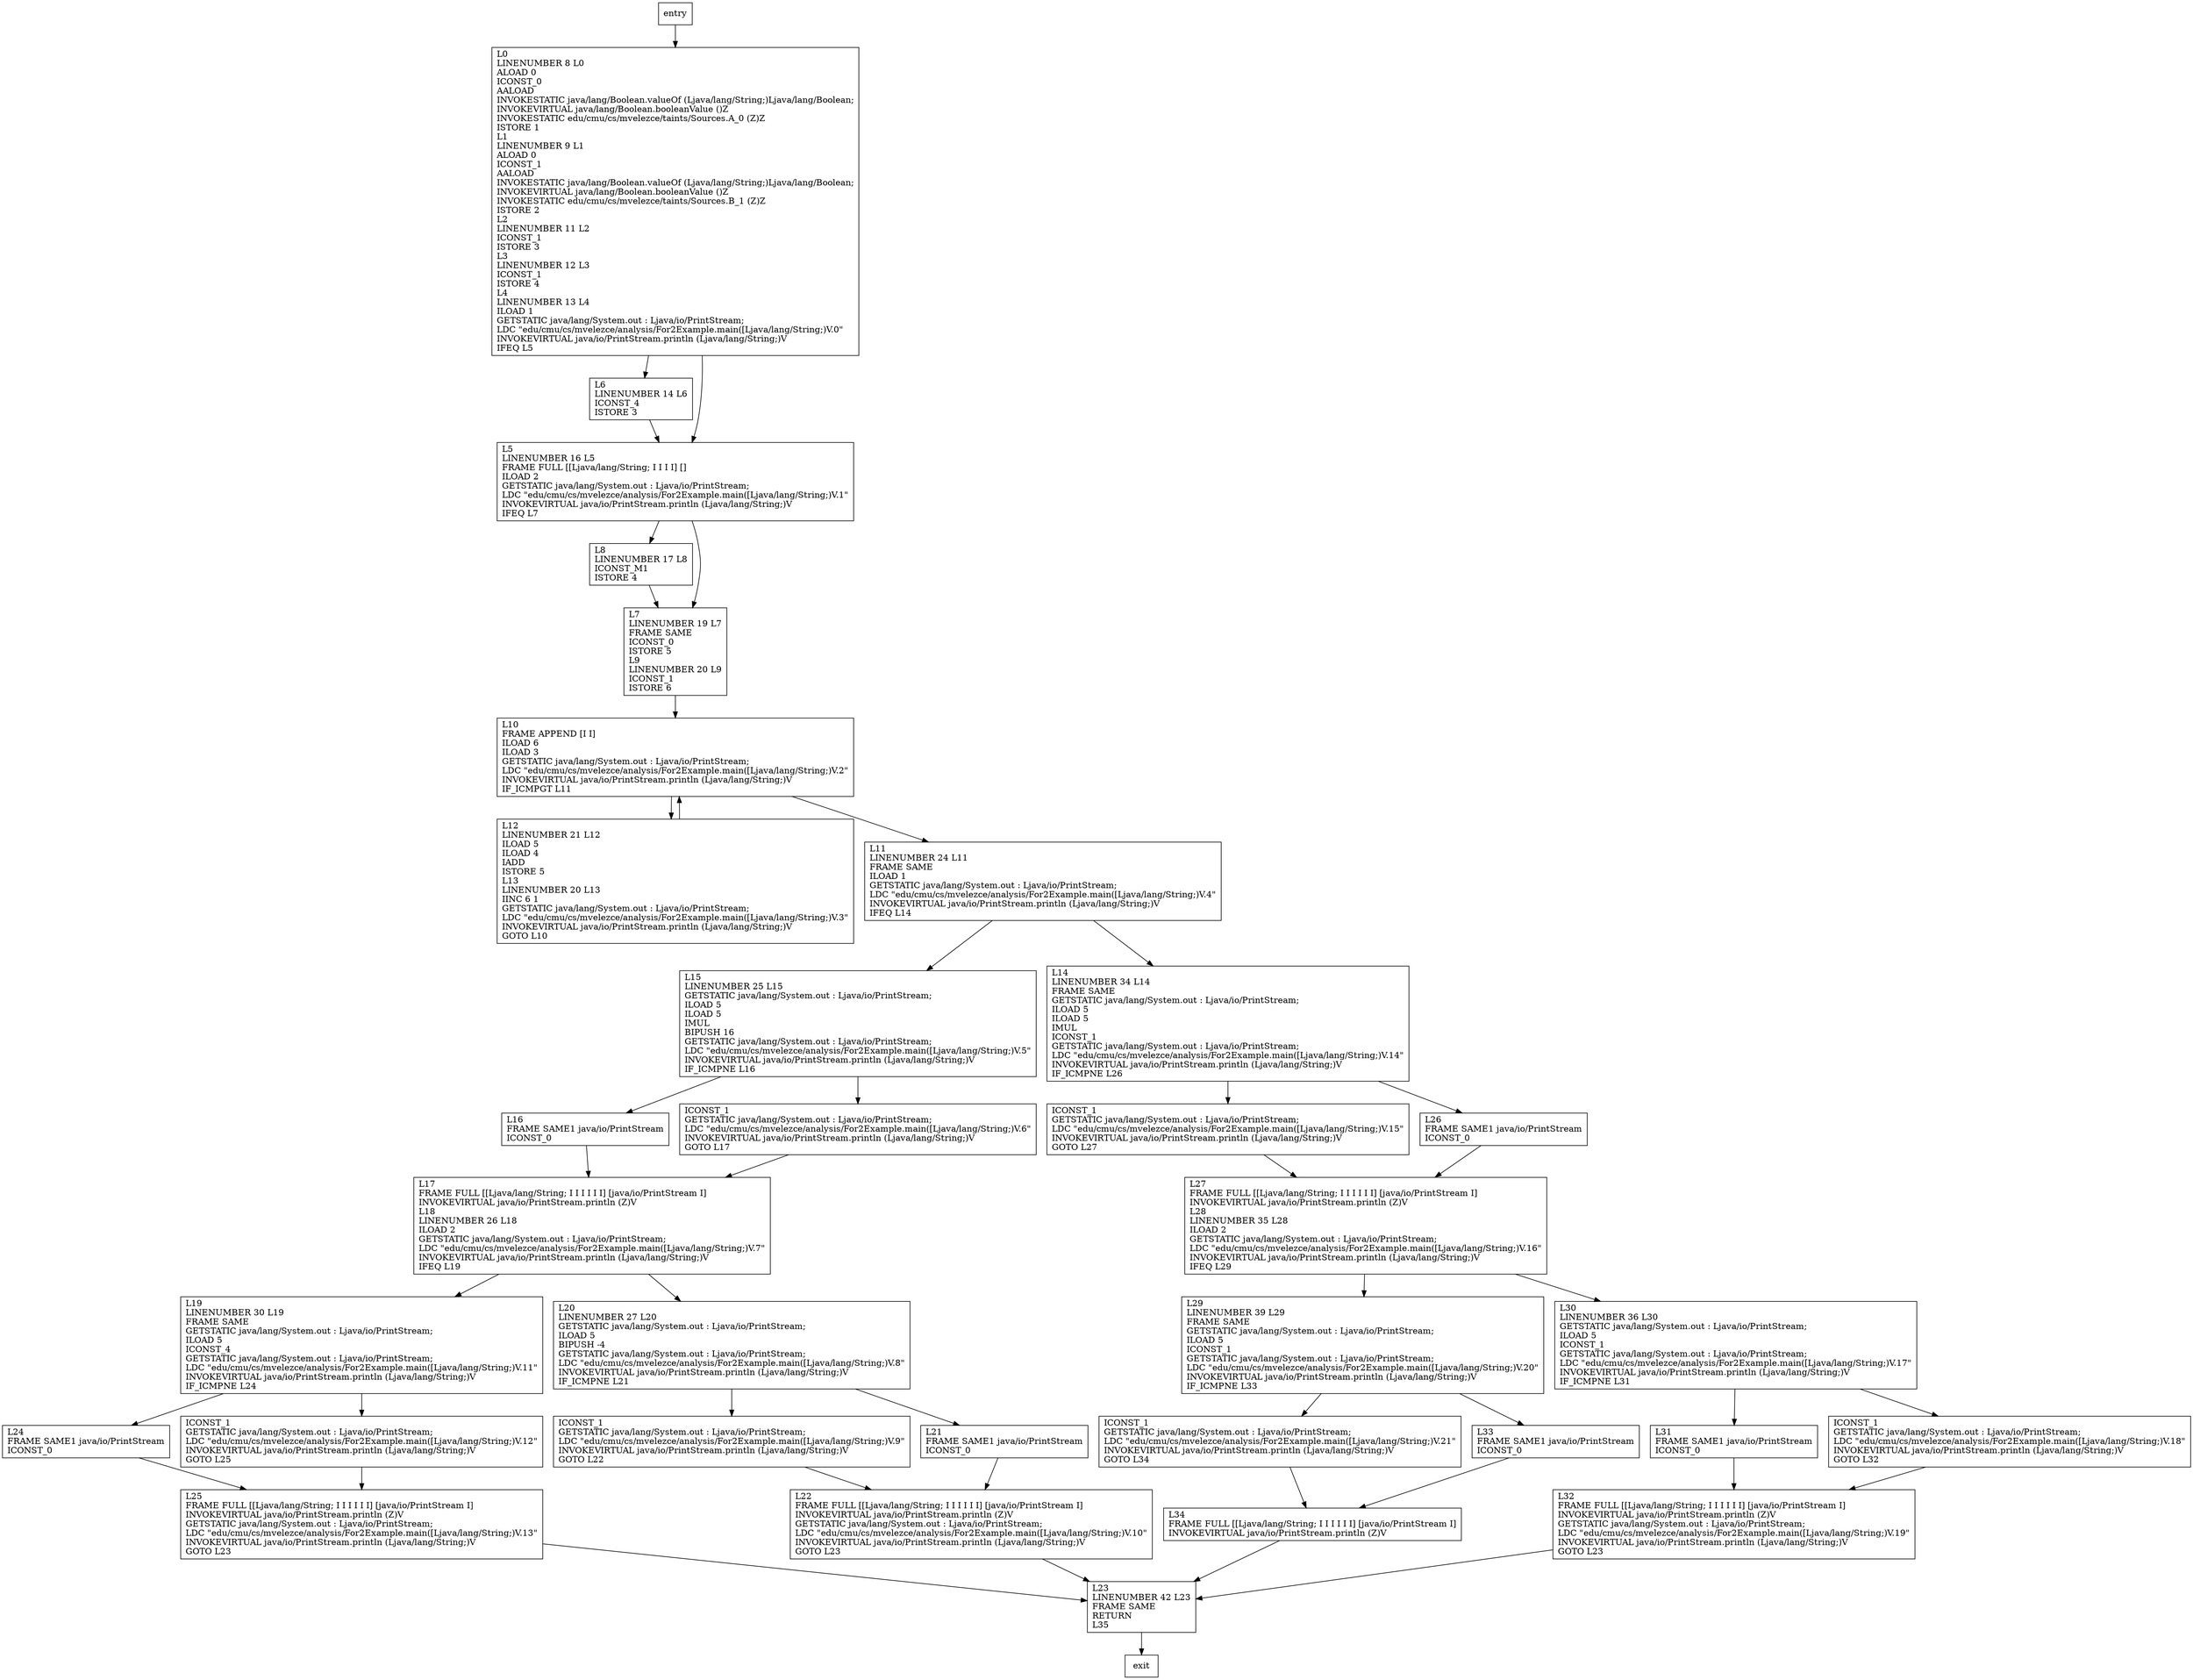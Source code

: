 digraph main {
node [shape=record];
649681675 [label="L17\lFRAME FULL [[Ljava/lang/String; I I I I I I] [java/io/PrintStream I]\lINVOKEVIRTUAL java/io/PrintStream.println (Z)V\lL18\lLINENUMBER 26 L18\lILOAD 2\lGETSTATIC java/lang/System.out : Ljava/io/PrintStream;\lLDC \"edu/cmu/cs/mvelezce/analysis/For2Example.main([Ljava/lang/String;)V.7\"\lINVOKEVIRTUAL java/io/PrintStream.println (Ljava/lang/String;)V\lIFEQ L19\l"];
1716855490 [label="L34\lFRAME FULL [[Ljava/lang/String; I I I I I I] [java/io/PrintStream I]\lINVOKEVIRTUAL java/io/PrintStream.println (Z)V\l"];
1602069459 [label="L19\lLINENUMBER 30 L19\lFRAME SAME\lGETSTATIC java/lang/System.out : Ljava/io/PrintStream;\lILOAD 5\lICONST_4\lGETSTATIC java/lang/System.out : Ljava/io/PrintStream;\lLDC \"edu/cmu/cs/mvelezce/analysis/For2Example.main([Ljava/lang/String;)V.11\"\lINVOKEVIRTUAL java/io/PrintStream.println (Ljava/lang/String;)V\lIF_ICMPNE L24\l"];
271614685 [label="L20\lLINENUMBER 27 L20\lGETSTATIC java/lang/System.out : Ljava/io/PrintStream;\lILOAD 5\lBIPUSH -4\lGETSTATIC java/lang/System.out : Ljava/io/PrintStream;\lLDC \"edu/cmu/cs/mvelezce/analysis/For2Example.main([Ljava/lang/String;)V.8\"\lINVOKEVIRTUAL java/io/PrintStream.println (Ljava/lang/String;)V\lIF_ICMPNE L21\l"];
17680342 [label="L6\lLINENUMBER 14 L6\lICONST_4\lISTORE 3\l"];
1240230559 [label="L16\lFRAME SAME1 java/io/PrintStream\lICONST_0\l"];
2016142571 [label="L32\lFRAME FULL [[Ljava/lang/String; I I I I I I] [java/io/PrintStream I]\lINVOKEVIRTUAL java/io/PrintStream.println (Z)V\lGETSTATIC java/lang/System.out : Ljava/io/PrintStream;\lLDC \"edu/cmu/cs/mvelezce/analysis/For2Example.main([Ljava/lang/String;)V.19\"\lINVOKEVIRTUAL java/io/PrintStream.println (Ljava/lang/String;)V\lGOTO L23\l"];
1107201631 [label="L23\lLINENUMBER 42 L23\lFRAME SAME\lRETURN\lL35\l"];
2125346660 [label="L0\lLINENUMBER 8 L0\lALOAD 0\lICONST_0\lAALOAD\lINVOKESTATIC java/lang/Boolean.valueOf (Ljava/lang/String;)Ljava/lang/Boolean;\lINVOKEVIRTUAL java/lang/Boolean.booleanValue ()Z\lINVOKESTATIC edu/cmu/cs/mvelezce/taints/Sources.A_0 (Z)Z\lISTORE 1\lL1\lLINENUMBER 9 L1\lALOAD 0\lICONST_1\lAALOAD\lINVOKESTATIC java/lang/Boolean.valueOf (Ljava/lang/String;)Ljava/lang/Boolean;\lINVOKEVIRTUAL java/lang/Boolean.booleanValue ()Z\lINVOKESTATIC edu/cmu/cs/mvelezce/taints/Sources.B_1 (Z)Z\lISTORE 2\lL2\lLINENUMBER 11 L2\lICONST_1\lISTORE 3\lL3\lLINENUMBER 12 L3\lICONST_1\lISTORE 4\lL4\lLINENUMBER 13 L4\lILOAD 1\lGETSTATIC java/lang/System.out : Ljava/io/PrintStream;\lLDC \"edu/cmu/cs/mvelezce/analysis/For2Example.main([Ljava/lang/String;)V.0\"\lINVOKEVIRTUAL java/io/PrintStream.println (Ljava/lang/String;)V\lIFEQ L5\l"];
2121551683 [label="L8\lLINENUMBER 17 L8\lICONST_M1\lISTORE 4\l"];
296223788 [label="L10\lFRAME APPEND [I I]\lILOAD 6\lILOAD 3\lGETSTATIC java/lang/System.out : Ljava/io/PrintStream;\lLDC \"edu/cmu/cs/mvelezce/analysis/For2Example.main([Ljava/lang/String;)V.2\"\lINVOKEVIRTUAL java/io/PrintStream.println (Ljava/lang/String;)V\lIF_ICMPGT L11\l"];
1892470159 [label="L24\lFRAME SAME1 java/io/PrintStream\lICONST_0\l"];
2011982397 [label="L25\lFRAME FULL [[Ljava/lang/String; I I I I I I] [java/io/PrintStream I]\lINVOKEVIRTUAL java/io/PrintStream.println (Z)V\lGETSTATIC java/lang/System.out : Ljava/io/PrintStream;\lLDC \"edu/cmu/cs/mvelezce/analysis/For2Example.main([Ljava/lang/String;)V.13\"\lINVOKEVIRTUAL java/io/PrintStream.println (Ljava/lang/String;)V\lGOTO L23\l"];
1903051549 [label="L7\lLINENUMBER 19 L7\lFRAME SAME\lICONST_0\lISTORE 5\lL9\lLINENUMBER 20 L9\lICONST_1\lISTORE 6\l"];
1743770306 [label="ICONST_1\lGETSTATIC java/lang/System.out : Ljava/io/PrintStream;\lLDC \"edu/cmu/cs/mvelezce/analysis/For2Example.main([Ljava/lang/String;)V.15\"\lINVOKEVIRTUAL java/io/PrintStream.println (Ljava/lang/String;)V\lGOTO L27\l"];
1910098693 [label="L26\lFRAME SAME1 java/io/PrintStream\lICONST_0\l"];
436949795 [label="L29\lLINENUMBER 39 L29\lFRAME SAME\lGETSTATIC java/lang/System.out : Ljava/io/PrintStream;\lILOAD 5\lICONST_1\lGETSTATIC java/lang/System.out : Ljava/io/PrintStream;\lLDC \"edu/cmu/cs/mvelezce/analysis/For2Example.main([Ljava/lang/String;)V.20\"\lINVOKEVIRTUAL java/io/PrintStream.println (Ljava/lang/String;)V\lIF_ICMPNE L33\l"];
1689498062 [label="L15\lLINENUMBER 25 L15\lGETSTATIC java/lang/System.out : Ljava/io/PrintStream;\lILOAD 5\lILOAD 5\lIMUL\lBIPUSH 16\lGETSTATIC java/lang/System.out : Ljava/io/PrintStream;\lLDC \"edu/cmu/cs/mvelezce/analysis/For2Example.main([Ljava/lang/String;)V.5\"\lINVOKEVIRTUAL java/io/PrintStream.println (Ljava/lang/String;)V\lIF_ICMPNE L16\l"];
1753542873 [label="ICONST_1\lGETSTATIC java/lang/System.out : Ljava/io/PrintStream;\lLDC \"edu/cmu/cs/mvelezce/analysis/For2Example.main([Ljava/lang/String;)V.6\"\lINVOKEVIRTUAL java/io/PrintStream.println (Ljava/lang/String;)V\lGOTO L17\l"];
975354582 [label="ICONST_1\lGETSTATIC java/lang/System.out : Ljava/io/PrintStream;\lLDC \"edu/cmu/cs/mvelezce/analysis/For2Example.main([Ljava/lang/String;)V.9\"\lINVOKEVIRTUAL java/io/PrintStream.println (Ljava/lang/String;)V\lGOTO L22\l"];
1694408103 [label="L22\lFRAME FULL [[Ljava/lang/String; I I I I I I] [java/io/PrintStream I]\lINVOKEVIRTUAL java/io/PrintStream.println (Z)V\lGETSTATIC java/lang/System.out : Ljava/io/PrintStream;\lLDC \"edu/cmu/cs/mvelezce/analysis/For2Example.main([Ljava/lang/String;)V.10\"\lINVOKEVIRTUAL java/io/PrintStream.println (Ljava/lang/String;)V\lGOTO L23\l"];
947462790 [label="ICONST_1\lGETSTATIC java/lang/System.out : Ljava/io/PrintStream;\lLDC \"edu/cmu/cs/mvelezce/analysis/For2Example.main([Ljava/lang/String;)V.21\"\lINVOKEVIRTUAL java/io/PrintStream.println (Ljava/lang/String;)V\lGOTO L34\l"];
1783418615 [label="L12\lLINENUMBER 21 L12\lILOAD 5\lILOAD 4\lIADD\lISTORE 5\lL13\lLINENUMBER 20 L13\lIINC 6 1\lGETSTATIC java/lang/System.out : Ljava/io/PrintStream;\lLDC \"edu/cmu/cs/mvelezce/analysis/For2Example.main([Ljava/lang/String;)V.3\"\lINVOKEVIRTUAL java/io/PrintStream.println (Ljava/lang/String;)V\lGOTO L10\l"];
398644489 [label="L27\lFRAME FULL [[Ljava/lang/String; I I I I I I] [java/io/PrintStream I]\lINVOKEVIRTUAL java/io/PrintStream.println (Z)V\lL28\lLINENUMBER 35 L28\lILOAD 2\lGETSTATIC java/lang/System.out : Ljava/io/PrintStream;\lLDC \"edu/cmu/cs/mvelezce/analysis/For2Example.main([Ljava/lang/String;)V.16\"\lINVOKEVIRTUAL java/io/PrintStream.println (Ljava/lang/String;)V\lIFEQ L29\l"];
1595354442 [label="ICONST_1\lGETSTATIC java/lang/System.out : Ljava/io/PrintStream;\lLDC \"edu/cmu/cs/mvelezce/analysis/For2Example.main([Ljava/lang/String;)V.12\"\lINVOKEVIRTUAL java/io/PrintStream.println (Ljava/lang/String;)V\lGOTO L25\l"];
632627844 [label="L31\lFRAME SAME1 java/io/PrintStream\lICONST_0\l"];
904612411 [label="L14\lLINENUMBER 34 L14\lFRAME SAME\lGETSTATIC java/lang/System.out : Ljava/io/PrintStream;\lILOAD 5\lILOAD 5\lIMUL\lICONST_1\lGETSTATIC java/lang/System.out : Ljava/io/PrintStream;\lLDC \"edu/cmu/cs/mvelezce/analysis/For2Example.main([Ljava/lang/String;)V.14\"\lINVOKEVIRTUAL java/io/PrintStream.println (Ljava/lang/String;)V\lIF_ICMPNE L26\l"];
57407566 [label="L30\lLINENUMBER 36 L30\lGETSTATIC java/lang/System.out : Ljava/io/PrintStream;\lILOAD 5\lICONST_1\lGETSTATIC java/lang/System.out : Ljava/io/PrintStream;\lLDC \"edu/cmu/cs/mvelezce/analysis/For2Example.main([Ljava/lang/String;)V.17\"\lINVOKEVIRTUAL java/io/PrintStream.println (Ljava/lang/String;)V\lIF_ICMPNE L31\l"];
886343183 [label="L33\lFRAME SAME1 java/io/PrintStream\lICONST_0\l"];
1332121385 [label="L5\lLINENUMBER 16 L5\lFRAME FULL [[Ljava/lang/String; I I I I] []\lILOAD 2\lGETSTATIC java/lang/System.out : Ljava/io/PrintStream;\lLDC \"edu/cmu/cs/mvelezce/analysis/For2Example.main([Ljava/lang/String;)V.1\"\lINVOKEVIRTUAL java/io/PrintStream.println (Ljava/lang/String;)V\lIFEQ L7\l"];
1765350920 [label="L11\lLINENUMBER 24 L11\lFRAME SAME\lILOAD 1\lGETSTATIC java/lang/System.out : Ljava/io/PrintStream;\lLDC \"edu/cmu/cs/mvelezce/analysis/For2Example.main([Ljava/lang/String;)V.4\"\lINVOKEVIRTUAL java/io/PrintStream.println (Ljava/lang/String;)V\lIFEQ L14\l"];
610189734 [label="ICONST_1\lGETSTATIC java/lang/System.out : Ljava/io/PrintStream;\lLDC \"edu/cmu/cs/mvelezce/analysis/For2Example.main([Ljava/lang/String;)V.18\"\lINVOKEVIRTUAL java/io/PrintStream.println (Ljava/lang/String;)V\lGOTO L32\l"];
1454366618 [label="L21\lFRAME SAME1 java/io/PrintStream\lICONST_0\l"];
entry;
exit;
649681675 -> 1602069459;
649681675 -> 271614685;
1716855490 -> 1107201631;
1602069459 -> 1595354442;
1602069459 -> 1892470159;
271614685 -> 975354582;
271614685 -> 1454366618;
17680342 -> 1332121385;
1240230559 -> 649681675;
2016142571 -> 1107201631;
1107201631 -> exit;
2125346660 -> 17680342;
2125346660 -> 1332121385;
2121551683 -> 1903051549;
296223788 -> 1783418615;
296223788 -> 1765350920;
1892470159 -> 2011982397;
2011982397 -> 1107201631;
1903051549 -> 296223788;
1743770306 -> 398644489;
1910098693 -> 398644489;
436949795 -> 886343183;
436949795 -> 947462790;
1689498062 -> 1753542873;
1689498062 -> 1240230559;
1753542873 -> 649681675;
975354582 -> 1694408103;
1694408103 -> 1107201631;
947462790 -> 1716855490;
1783418615 -> 296223788;
398644489 -> 436949795;
398644489 -> 57407566;
entry -> 2125346660;
1595354442 -> 2011982397;
632627844 -> 2016142571;
904612411 -> 1743770306;
904612411 -> 1910098693;
57407566 -> 632627844;
57407566 -> 610189734;
886343183 -> 1716855490;
1332121385 -> 1903051549;
1332121385 -> 2121551683;
1765350920 -> 904612411;
1765350920 -> 1689498062;
610189734 -> 2016142571;
1454366618 -> 1694408103;
}

